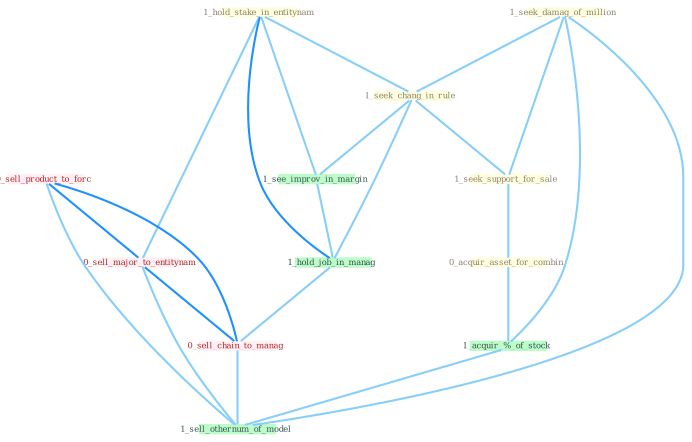 Graph G{ 
    node
    [shape=polygon,style=filled,width=.5,height=.06,color="#BDFCC9",fixedsize=true,fontsize=4,
    fontcolor="#2f4f4f"];
    {node
    [color="#ffffe0", fontcolor="#8b7d6b"] "1_hold_stake_in_entitynam " "1_seek_damag_of_million " "1_seek_chang_in_rule " "1_seek_support_for_sale " "0_acquir_asset_for_combin "}
{node [color="#fff0f5", fontcolor="#b22222"] "0_sell_product_to_forc " "0_sell_major_to_entitynam " "0_sell_chain_to_manag "}
edge [color="#B0E2FF"];

	"1_hold_stake_in_entitynam " -- "1_seek_chang_in_rule " [w="1", color="#87cefa" ];
	"1_hold_stake_in_entitynam " -- "1_see_improv_in_margin " [w="1", color="#87cefa" ];
	"1_hold_stake_in_entitynam " -- "1_hold_job_in_manag " [w="2", color="#1e90ff" , len=0.8];
	"1_hold_stake_in_entitynam " -- "0_sell_major_to_entitynam " [w="1", color="#87cefa" ];
	"1_seek_damag_of_million " -- "1_seek_chang_in_rule " [w="1", color="#87cefa" ];
	"1_seek_damag_of_million " -- "1_seek_support_for_sale " [w="1", color="#87cefa" ];
	"1_seek_damag_of_million " -- "1_acquir_%_of_stock " [w="1", color="#87cefa" ];
	"1_seek_damag_of_million " -- "1_sell_othernum_of_model " [w="1", color="#87cefa" ];
	"1_seek_chang_in_rule " -- "1_seek_support_for_sale " [w="1", color="#87cefa" ];
	"1_seek_chang_in_rule " -- "1_see_improv_in_margin " [w="1", color="#87cefa" ];
	"1_seek_chang_in_rule " -- "1_hold_job_in_manag " [w="1", color="#87cefa" ];
	"1_seek_support_for_sale " -- "0_acquir_asset_for_combin " [w="1", color="#87cefa" ];
	"0_acquir_asset_for_combin " -- "1_acquir_%_of_stock " [w="1", color="#87cefa" ];
	"1_see_improv_in_margin " -- "1_hold_job_in_manag " [w="1", color="#87cefa" ];
	"1_acquir_%_of_stock " -- "1_sell_othernum_of_model " [w="1", color="#87cefa" ];
	"1_hold_job_in_manag " -- "0_sell_chain_to_manag " [w="1", color="#87cefa" ];
	"0_sell_product_to_forc " -- "0_sell_major_to_entitynam " [w="2", color="#1e90ff" , len=0.8];
	"0_sell_product_to_forc " -- "0_sell_chain_to_manag " [w="2", color="#1e90ff" , len=0.8];
	"0_sell_product_to_forc " -- "1_sell_othernum_of_model " [w="1", color="#87cefa" ];
	"0_sell_major_to_entitynam " -- "0_sell_chain_to_manag " [w="2", color="#1e90ff" , len=0.8];
	"0_sell_major_to_entitynam " -- "1_sell_othernum_of_model " [w="1", color="#87cefa" ];
	"0_sell_chain_to_manag " -- "1_sell_othernum_of_model " [w="1", color="#87cefa" ];
}